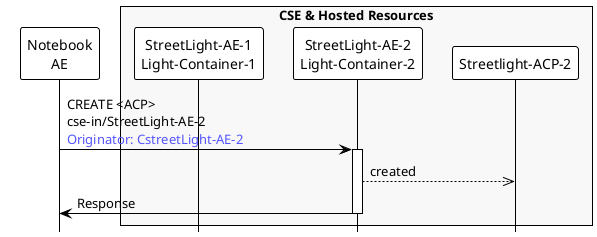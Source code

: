 @startuml
hide footbox
!theme plain
skinparam backgroundcolor transparent

' Turquoise #668c97
' Orange #F6921E

participant "Notebook\nAE" as AE 
box "CSE & Hosted Resources" #f8f8f8
participant "StreetLight-AE-1\nLight-Container-1" as container1 
participant "StreetLight-AE-2\nLight-Container-2" as container2 
participant "Streetlight-ACP-2" as acp2 

end box

AE -> container2 ++: CREATE <ACP>\ncse-in/StreetLight-AE-2\n<font color="#5555ff">Originator: CstreetLight-AE-2
container2 -->> acp2: created 
AE <- container2 --: Response

@enduml